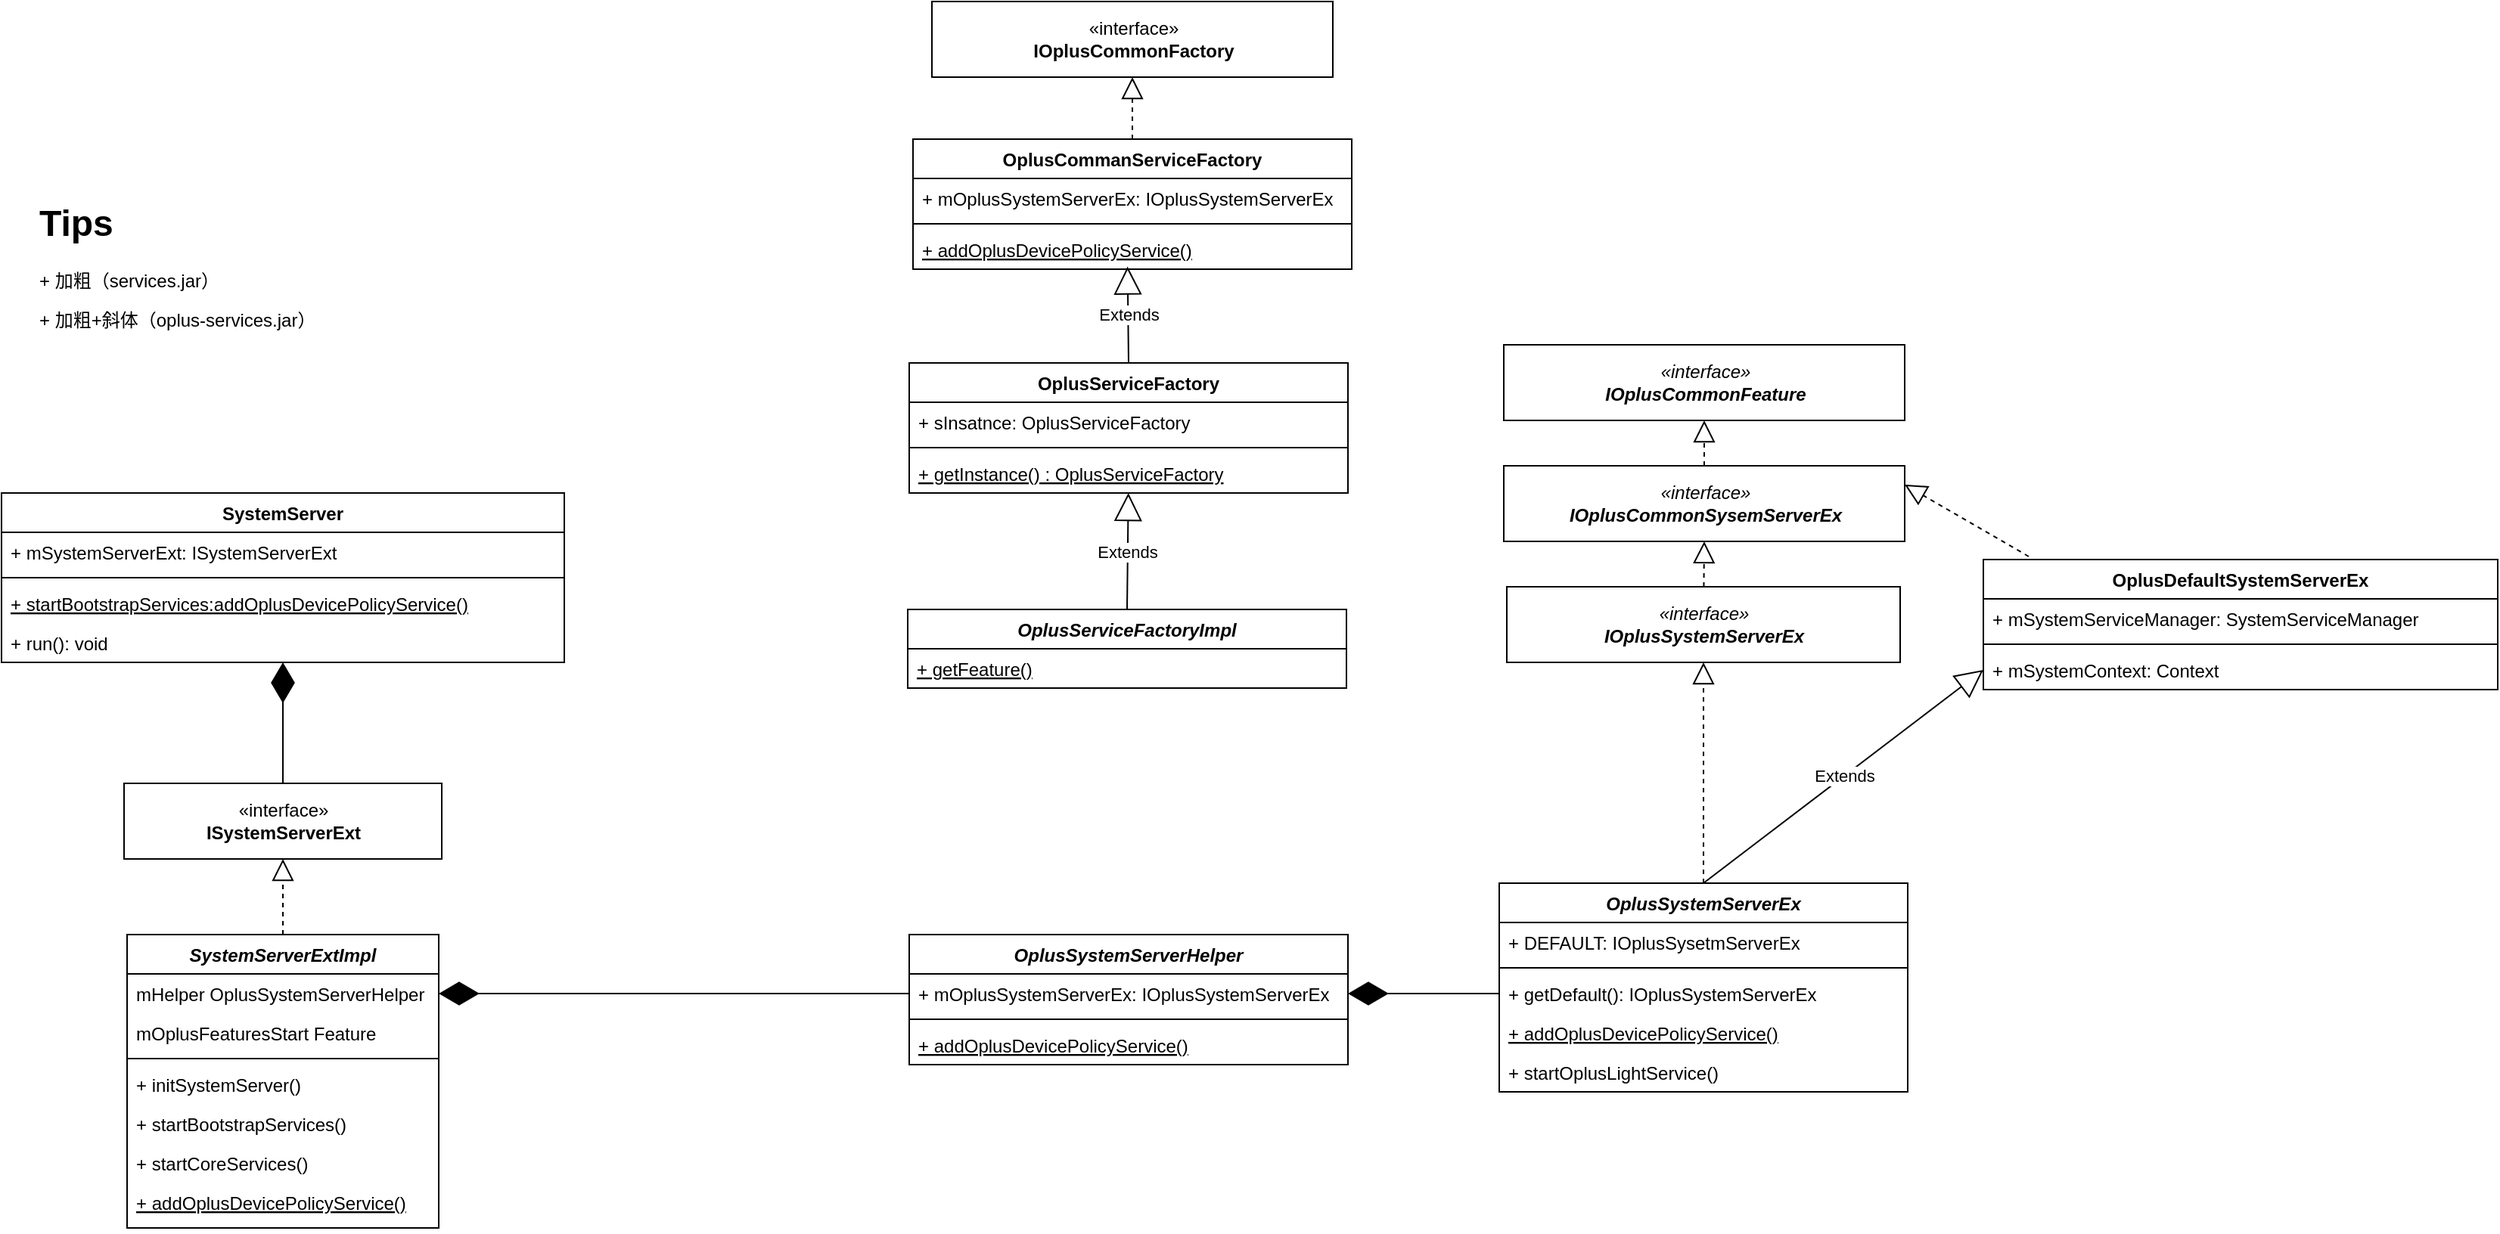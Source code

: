 <mxfile version="20.5.1" type="github">
  <diagram id="C5RBs43oDa-KdzZeNtuy" name="Page-1">
    <mxGraphModel dx="1650" dy="1703" grid="1" gridSize="10" guides="1" tooltips="1" connect="1" arrows="1" fold="1" page="1" pageScale="1" pageWidth="827" pageHeight="1169" math="0" shadow="0">
      <root>
        <mxCell id="WIyWlLk6GJQsqaUBKTNV-0" />
        <mxCell id="WIyWlLk6GJQsqaUBKTNV-1" parent="WIyWlLk6GJQsqaUBKTNV-0" />
        <mxCell id="zkfFHV4jXpPFQw0GAbJ--6" value="SystemServerExtImpl" style="swimlane;fontStyle=3;align=center;verticalAlign=top;childLayout=stackLayout;horizontal=1;startSize=26;horizontalStack=0;resizeParent=1;resizeLast=0;collapsible=1;marginBottom=0;rounded=0;shadow=0;strokeWidth=1;" parent="WIyWlLk6GJQsqaUBKTNV-1" vertex="1">
          <mxGeometry x="-147" y="260" width="206" height="194" as="geometry">
            <mxRectangle x="120" y="360" width="160" height="26" as="alternateBounds" />
          </mxGeometry>
        </mxCell>
        <mxCell id="zkfFHV4jXpPFQw0GAbJ--7" value="mHelper OplusSystemServerHelper" style="text;align=left;verticalAlign=top;spacingLeft=4;spacingRight=4;overflow=hidden;rotatable=0;points=[[0,0.5],[1,0.5]];portConstraint=eastwest;" parent="zkfFHV4jXpPFQw0GAbJ--6" vertex="1">
          <mxGeometry y="26" width="206" height="26" as="geometry" />
        </mxCell>
        <mxCell id="zkfFHV4jXpPFQw0GAbJ--8" value="mOplusFeaturesStart Feature" style="text;align=left;verticalAlign=top;spacingLeft=4;spacingRight=4;overflow=hidden;rotatable=0;points=[[0,0.5],[1,0.5]];portConstraint=eastwest;rounded=0;shadow=0;html=0;" parent="zkfFHV4jXpPFQw0GAbJ--6" vertex="1">
          <mxGeometry y="52" width="206" height="26" as="geometry" />
        </mxCell>
        <mxCell id="zkfFHV4jXpPFQw0GAbJ--9" value="" style="line;html=1;strokeWidth=1;align=left;verticalAlign=middle;spacingTop=-1;spacingLeft=3;spacingRight=3;rotatable=0;labelPosition=right;points=[];portConstraint=eastwest;" parent="zkfFHV4jXpPFQw0GAbJ--6" vertex="1">
          <mxGeometry y="78" width="206" height="8" as="geometry" />
        </mxCell>
        <mxCell id="zkfFHV4jXpPFQw0GAbJ--10" value="+ initSystemServer()" style="text;align=left;verticalAlign=top;spacingLeft=4;spacingRight=4;overflow=hidden;rotatable=0;points=[[0,0.5],[1,0.5]];portConstraint=eastwest;fontStyle=0" parent="zkfFHV4jXpPFQw0GAbJ--6" vertex="1">
          <mxGeometry y="86" width="206" height="26" as="geometry" />
        </mxCell>
        <mxCell id="zkfFHV4jXpPFQw0GAbJ--11" value="+ startBootstrapServices()" style="text;align=left;verticalAlign=top;spacingLeft=4;spacingRight=4;overflow=hidden;rotatable=0;points=[[0,0.5],[1,0.5]];portConstraint=eastwest;" parent="zkfFHV4jXpPFQw0GAbJ--6" vertex="1">
          <mxGeometry y="112" width="206" height="26" as="geometry" />
        </mxCell>
        <mxCell id="eX9UmPd5lJKmrZ-AF5zG-4" value="+ startCoreServices()" style="text;align=left;verticalAlign=top;spacingLeft=4;spacingRight=4;overflow=hidden;rotatable=0;points=[[0,0.5],[1,0.5]];portConstraint=eastwest;" vertex="1" parent="zkfFHV4jXpPFQw0GAbJ--6">
          <mxGeometry y="138" width="206" height="26" as="geometry" />
        </mxCell>
        <mxCell id="eX9UmPd5lJKmrZ-AF5zG-5" value="+ addOplusDevicePolicyService()" style="text;align=left;verticalAlign=top;spacingLeft=4;spacingRight=4;overflow=hidden;rotatable=0;points=[[0,0.5],[1,0.5]];portConstraint=eastwest;fontStyle=4" vertex="1" parent="zkfFHV4jXpPFQw0GAbJ--6">
          <mxGeometry y="164" width="206" height="30" as="geometry" />
        </mxCell>
        <object label="«interface»&lt;br&gt;&lt;b&gt;ISystemServerExt&lt;br&gt;&lt;/b&gt;" id="eX9UmPd5lJKmrZ-AF5zG-0">
          <mxCell style="html=1;" vertex="1" parent="WIyWlLk6GJQsqaUBKTNV-1">
            <mxGeometry x="-149" y="160" width="210" height="50" as="geometry" />
          </mxCell>
        </object>
        <mxCell id="eX9UmPd5lJKmrZ-AF5zG-6" value="SystemServer" style="swimlane;fontStyle=1;align=center;verticalAlign=top;childLayout=stackLayout;horizontal=1;startSize=26;horizontalStack=0;resizeParent=1;resizeParentMax=0;resizeLast=0;collapsible=1;marginBottom=0;" vertex="1" parent="WIyWlLk6GJQsqaUBKTNV-1">
          <mxGeometry x="-230" y="-32" width="372" height="112" as="geometry" />
        </mxCell>
        <mxCell id="eX9UmPd5lJKmrZ-AF5zG-7" value="+ mSystemServerExt: ISystemServerExt" style="text;strokeColor=none;fillColor=none;align=left;verticalAlign=top;spacingLeft=4;spacingRight=4;overflow=hidden;rotatable=0;points=[[0,0.5],[1,0.5]];portConstraint=eastwest;" vertex="1" parent="eX9UmPd5lJKmrZ-AF5zG-6">
          <mxGeometry y="26" width="372" height="26" as="geometry" />
        </mxCell>
        <mxCell id="eX9UmPd5lJKmrZ-AF5zG-8" value="" style="line;strokeWidth=1;fillColor=none;align=left;verticalAlign=middle;spacingTop=-1;spacingLeft=3;spacingRight=3;rotatable=0;labelPosition=right;points=[];portConstraint=eastwest;strokeColor=inherit;" vertex="1" parent="eX9UmPd5lJKmrZ-AF5zG-6">
          <mxGeometry y="52" width="372" height="8" as="geometry" />
        </mxCell>
        <mxCell id="eX9UmPd5lJKmrZ-AF5zG-29" value="+ startBootstrapServices:addOplusDevicePolicyService()" style="text;strokeColor=none;fillColor=none;align=left;verticalAlign=top;spacingLeft=4;spacingRight=4;overflow=hidden;rotatable=0;points=[[0,0.5],[1,0.5]];portConstraint=eastwest;fontStyle=4" vertex="1" parent="eX9UmPd5lJKmrZ-AF5zG-6">
          <mxGeometry y="60" width="372" height="26" as="geometry" />
        </mxCell>
        <mxCell id="eX9UmPd5lJKmrZ-AF5zG-9" value="+ run(): void" style="text;strokeColor=none;fillColor=none;align=left;verticalAlign=top;spacingLeft=4;spacingRight=4;overflow=hidden;rotatable=0;points=[[0,0.5],[1,0.5]];portConstraint=eastwest;" vertex="1" parent="eX9UmPd5lJKmrZ-AF5zG-6">
          <mxGeometry y="86" width="372" height="26" as="geometry" />
        </mxCell>
        <mxCell id="eX9UmPd5lJKmrZ-AF5zG-11" value="" style="endArrow=diamondThin;endFill=1;endSize=24;html=1;rounded=0;exitX=0.5;exitY=0;exitDx=0;exitDy=0;" edge="1" parent="WIyWlLk6GJQsqaUBKTNV-1" source="eX9UmPd5lJKmrZ-AF5zG-0" target="eX9UmPd5lJKmrZ-AF5zG-9">
          <mxGeometry width="160" relative="1" as="geometry">
            <mxPoint x="-227" y="280" as="sourcePoint" />
            <mxPoint x="-67" y="280" as="targetPoint" />
          </mxGeometry>
        </mxCell>
        <mxCell id="eX9UmPd5lJKmrZ-AF5zG-12" value="OplusSystemServerHelper" style="swimlane;fontStyle=3;align=center;verticalAlign=top;childLayout=stackLayout;horizontal=1;startSize=26;horizontalStack=0;resizeParent=1;resizeParentMax=0;resizeLast=0;collapsible=1;marginBottom=0;" vertex="1" parent="WIyWlLk6GJQsqaUBKTNV-1">
          <mxGeometry x="370" y="260" width="290" height="86" as="geometry" />
        </mxCell>
        <mxCell id="eX9UmPd5lJKmrZ-AF5zG-13" value="+ mOplusSystemServerEx: IOplusSystemServerEx" style="text;strokeColor=none;fillColor=none;align=left;verticalAlign=top;spacingLeft=4;spacingRight=4;overflow=hidden;rotatable=0;points=[[0,0.5],[1,0.5]];portConstraint=eastwest;" vertex="1" parent="eX9UmPd5lJKmrZ-AF5zG-12">
          <mxGeometry y="26" width="290" height="26" as="geometry" />
        </mxCell>
        <mxCell id="eX9UmPd5lJKmrZ-AF5zG-14" value="" style="line;strokeWidth=1;fillColor=none;align=left;verticalAlign=middle;spacingTop=-1;spacingLeft=3;spacingRight=3;rotatable=0;labelPosition=right;points=[];portConstraint=eastwest;strokeColor=inherit;" vertex="1" parent="eX9UmPd5lJKmrZ-AF5zG-12">
          <mxGeometry y="52" width="290" height="8" as="geometry" />
        </mxCell>
        <mxCell id="eX9UmPd5lJKmrZ-AF5zG-15" value="+ addOplusDevicePolicyService()" style="text;strokeColor=none;fillColor=none;align=left;verticalAlign=top;spacingLeft=4;spacingRight=4;overflow=hidden;rotatable=0;points=[[0,0.5],[1,0.5]];portConstraint=eastwest;fontStyle=4" vertex="1" parent="eX9UmPd5lJKmrZ-AF5zG-12">
          <mxGeometry y="60" width="290" height="26" as="geometry" />
        </mxCell>
        <mxCell id="eX9UmPd5lJKmrZ-AF5zG-16" value="&lt;i&gt;«interface»&lt;br&gt;&lt;b&gt;IOplusSystemServerEx&lt;/b&gt;&lt;/i&gt;" style="html=1;" vertex="1" parent="WIyWlLk6GJQsqaUBKTNV-1">
          <mxGeometry x="765" y="30" width="260" height="50" as="geometry" />
        </mxCell>
        <mxCell id="eX9UmPd5lJKmrZ-AF5zG-17" value="" style="endArrow=diamondThin;endFill=1;endSize=24;html=1;rounded=0;exitX=0;exitY=0.5;exitDx=0;exitDy=0;entryX=1;entryY=0.5;entryDx=0;entryDy=0;" edge="1" parent="WIyWlLk6GJQsqaUBKTNV-1" source="eX9UmPd5lJKmrZ-AF5zG-13" target="zkfFHV4jXpPFQw0GAbJ--7">
          <mxGeometry width="160" relative="1" as="geometry">
            <mxPoint x="435" y="270" as="sourcePoint" />
            <mxPoint x="356.0" y="270" as="targetPoint" />
          </mxGeometry>
        </mxCell>
        <mxCell id="eX9UmPd5lJKmrZ-AF5zG-18" value="OplusSystemServerEx" style="swimlane;fontStyle=3;align=center;verticalAlign=top;childLayout=stackLayout;horizontal=1;startSize=26;horizontalStack=0;resizeParent=1;resizeParentMax=0;resizeLast=0;collapsible=1;marginBottom=0;" vertex="1" parent="WIyWlLk6GJQsqaUBKTNV-1">
          <mxGeometry x="760" y="226" width="270" height="138" as="geometry" />
        </mxCell>
        <mxCell id="eX9UmPd5lJKmrZ-AF5zG-19" value="+ DEFAULT: IOplusSysetmServerEx" style="text;strokeColor=none;fillColor=none;align=left;verticalAlign=top;spacingLeft=4;spacingRight=4;overflow=hidden;rotatable=0;points=[[0,0.5],[1,0.5]];portConstraint=eastwest;" vertex="1" parent="eX9UmPd5lJKmrZ-AF5zG-18">
          <mxGeometry y="26" width="270" height="26" as="geometry" />
        </mxCell>
        <mxCell id="eX9UmPd5lJKmrZ-AF5zG-20" value="" style="line;strokeWidth=1;fillColor=none;align=left;verticalAlign=middle;spacingTop=-1;spacingLeft=3;spacingRight=3;rotatable=0;labelPosition=right;points=[];portConstraint=eastwest;strokeColor=inherit;" vertex="1" parent="eX9UmPd5lJKmrZ-AF5zG-18">
          <mxGeometry y="52" width="270" height="8" as="geometry" />
        </mxCell>
        <mxCell id="eX9UmPd5lJKmrZ-AF5zG-21" value="+ getDefault(): IOplusSystemServerEx" style="text;strokeColor=none;fillColor=none;align=left;verticalAlign=top;spacingLeft=4;spacingRight=4;overflow=hidden;rotatable=0;points=[[0,0.5],[1,0.5]];portConstraint=eastwest;" vertex="1" parent="eX9UmPd5lJKmrZ-AF5zG-18">
          <mxGeometry y="60" width="270" height="26" as="geometry" />
        </mxCell>
        <mxCell id="eX9UmPd5lJKmrZ-AF5zG-25" value="+ addOplusDevicePolicyService()" style="text;strokeColor=none;fillColor=none;align=left;verticalAlign=top;spacingLeft=4;spacingRight=4;overflow=hidden;rotatable=0;points=[[0,0.5],[1,0.5]];portConstraint=eastwest;fontStyle=4" vertex="1" parent="eX9UmPd5lJKmrZ-AF5zG-18">
          <mxGeometry y="86" width="270" height="26" as="geometry" />
        </mxCell>
        <mxCell id="eX9UmPd5lJKmrZ-AF5zG-26" value="+ startOplusLightService()" style="text;strokeColor=none;fillColor=none;align=left;verticalAlign=top;spacingLeft=4;spacingRight=4;overflow=hidden;rotatable=0;points=[[0,0.5],[1,0.5]];portConstraint=eastwest;" vertex="1" parent="eX9UmPd5lJKmrZ-AF5zG-18">
          <mxGeometry y="112" width="270" height="26" as="geometry" />
        </mxCell>
        <mxCell id="eX9UmPd5lJKmrZ-AF5zG-23" value="" style="endArrow=block;dashed=1;endFill=0;endSize=12;html=1;rounded=0;entryX=0.5;entryY=1;entryDx=0;entryDy=0;" edge="1" parent="WIyWlLk6GJQsqaUBKTNV-1" source="eX9UmPd5lJKmrZ-AF5zG-18" target="eX9UmPd5lJKmrZ-AF5zG-16">
          <mxGeometry width="160" relative="1" as="geometry">
            <mxPoint x="500" y="150" as="sourcePoint" />
            <mxPoint x="660" y="150" as="targetPoint" />
          </mxGeometry>
        </mxCell>
        <mxCell id="eX9UmPd5lJKmrZ-AF5zG-24" value="" style="endArrow=block;dashed=1;endFill=0;endSize=12;html=1;rounded=0;exitX=0.5;exitY=0;exitDx=0;exitDy=0;entryX=0.5;entryY=1;entryDx=0;entryDy=0;" edge="1" parent="WIyWlLk6GJQsqaUBKTNV-1" source="zkfFHV4jXpPFQw0GAbJ--6" target="eX9UmPd5lJKmrZ-AF5zG-0">
          <mxGeometry width="160" relative="1" as="geometry">
            <mxPoint x="63" y="200" as="sourcePoint" />
            <mxPoint x="167" y="140" as="targetPoint" />
          </mxGeometry>
        </mxCell>
        <mxCell id="eX9UmPd5lJKmrZ-AF5zG-28" value="" style="endArrow=diamondThin;endFill=1;endSize=24;html=1;rounded=0;entryX=1;entryY=0.5;entryDx=0;entryDy=0;exitX=0;exitY=0.5;exitDx=0;exitDy=0;" edge="1" parent="WIyWlLk6GJQsqaUBKTNV-1" source="eX9UmPd5lJKmrZ-AF5zG-21" target="eX9UmPd5lJKmrZ-AF5zG-13">
          <mxGeometry width="160" relative="1" as="geometry">
            <mxPoint x="750" y="270" as="sourcePoint" />
            <mxPoint x="910" y="420" as="targetPoint" />
          </mxGeometry>
        </mxCell>
        <mxCell id="eX9UmPd5lJKmrZ-AF5zG-34" value="&lt;i&gt;«interface»&lt;br&gt;&lt;b&gt;IOplusCommonSysemServerEx&lt;/b&gt;&lt;/i&gt;" style="html=1;" vertex="1" parent="WIyWlLk6GJQsqaUBKTNV-1">
          <mxGeometry x="763" y="-50" width="265" height="50" as="geometry" />
        </mxCell>
        <mxCell id="eX9UmPd5lJKmrZ-AF5zG-35" value="&lt;i&gt;«interface»&lt;br&gt;&lt;b&gt;IOplusCommonFeature&lt;/b&gt;&lt;/i&gt;" style="html=1;" vertex="1" parent="WIyWlLk6GJQsqaUBKTNV-1">
          <mxGeometry x="763" y="-130" width="265" height="50" as="geometry" />
        </mxCell>
        <mxCell id="eX9UmPd5lJKmrZ-AF5zG-36" value="" style="endArrow=block;dashed=1;endFill=0;endSize=12;html=1;rounded=0;entryX=0.5;entryY=1;entryDx=0;entryDy=0;" edge="1" parent="WIyWlLk6GJQsqaUBKTNV-1" source="eX9UmPd5lJKmrZ-AF5zG-16" target="eX9UmPd5lJKmrZ-AF5zG-34">
          <mxGeometry width="160" relative="1" as="geometry">
            <mxPoint x="898" y="30" as="sourcePoint" />
            <mxPoint x="905" y="90" as="targetPoint" />
          </mxGeometry>
        </mxCell>
        <mxCell id="eX9UmPd5lJKmrZ-AF5zG-38" value="" style="endArrow=block;dashed=1;endFill=0;endSize=12;html=1;rounded=0;entryX=0.5;entryY=1;entryDx=0;entryDy=0;exitX=0.5;exitY=0;exitDx=0;exitDy=0;" edge="1" parent="WIyWlLk6GJQsqaUBKTNV-1" source="eX9UmPd5lJKmrZ-AF5zG-34" target="eX9UmPd5lJKmrZ-AF5zG-35">
          <mxGeometry width="160" relative="1" as="geometry">
            <mxPoint x="905.227" y="40" as="sourcePoint" />
            <mxPoint x="905.5" y="10" as="targetPoint" />
          </mxGeometry>
        </mxCell>
        <mxCell id="eX9UmPd5lJKmrZ-AF5zG-41" value="OplusDefaultSystemServerEx" style="swimlane;fontStyle=1;align=center;verticalAlign=top;childLayout=stackLayout;horizontal=1;startSize=26;horizontalStack=0;resizeParent=1;resizeParentMax=0;resizeLast=0;collapsible=1;marginBottom=0;" vertex="1" parent="WIyWlLk6GJQsqaUBKTNV-1">
          <mxGeometry x="1080" y="12" width="340" height="86" as="geometry" />
        </mxCell>
        <mxCell id="eX9UmPd5lJKmrZ-AF5zG-42" value="+ mSystemServiceManager: SystemServiceManager" style="text;strokeColor=none;fillColor=none;align=left;verticalAlign=top;spacingLeft=4;spacingRight=4;overflow=hidden;rotatable=0;points=[[0,0.5],[1,0.5]];portConstraint=eastwest;" vertex="1" parent="eX9UmPd5lJKmrZ-AF5zG-41">
          <mxGeometry y="26" width="340" height="26" as="geometry" />
        </mxCell>
        <mxCell id="eX9UmPd5lJKmrZ-AF5zG-43" value="" style="line;strokeWidth=1;fillColor=none;align=left;verticalAlign=middle;spacingTop=-1;spacingLeft=3;spacingRight=3;rotatable=0;labelPosition=right;points=[];portConstraint=eastwest;strokeColor=inherit;" vertex="1" parent="eX9UmPd5lJKmrZ-AF5zG-41">
          <mxGeometry y="52" width="340" height="8" as="geometry" />
        </mxCell>
        <mxCell id="eX9UmPd5lJKmrZ-AF5zG-44" value="+ mSystemContext: Context" style="text;strokeColor=none;fillColor=none;align=left;verticalAlign=top;spacingLeft=4;spacingRight=4;overflow=hidden;rotatable=0;points=[[0,0.5],[1,0.5]];portConstraint=eastwest;" vertex="1" parent="eX9UmPd5lJKmrZ-AF5zG-41">
          <mxGeometry y="60" width="340" height="26" as="geometry" />
        </mxCell>
        <mxCell id="eX9UmPd5lJKmrZ-AF5zG-45" value="Extends" style="endArrow=block;endSize=16;endFill=0;html=1;rounded=0;exitX=0.5;exitY=0;exitDx=0;exitDy=0;entryX=0;entryY=0.5;entryDx=0;entryDy=0;" edge="1" parent="WIyWlLk6GJQsqaUBKTNV-1" source="eX9UmPd5lJKmrZ-AF5zG-18" target="eX9UmPd5lJKmrZ-AF5zG-44">
          <mxGeometry width="160" relative="1" as="geometry">
            <mxPoint x="740" y="70" as="sourcePoint" />
            <mxPoint x="605" y="140" as="targetPoint" />
          </mxGeometry>
        </mxCell>
        <mxCell id="eX9UmPd5lJKmrZ-AF5zG-49" value="" style="endArrow=block;dashed=1;endFill=0;endSize=12;html=1;rounded=0;entryX=1;entryY=0.25;entryDx=0;entryDy=0;" edge="1" parent="WIyWlLk6GJQsqaUBKTNV-1" target="eX9UmPd5lJKmrZ-AF5zG-34">
          <mxGeometry width="160" relative="1" as="geometry">
            <mxPoint x="1110" y="10" as="sourcePoint" />
            <mxPoint x="905" y="90" as="targetPoint" />
          </mxGeometry>
        </mxCell>
        <mxCell id="eX9UmPd5lJKmrZ-AF5zG-50" value="«interface»&lt;br&gt;&lt;b&gt;IOplusCommonFactory&lt;/b&gt;" style="html=1;" vertex="1" parent="WIyWlLk6GJQsqaUBKTNV-1">
          <mxGeometry x="385" y="-357" width="265" height="50" as="geometry" />
        </mxCell>
        <mxCell id="eX9UmPd5lJKmrZ-AF5zG-51" value="OplusCommanServiceFactory" style="swimlane;fontStyle=1;align=center;verticalAlign=top;childLayout=stackLayout;horizontal=1;startSize=26;horizontalStack=0;resizeParent=1;resizeParentMax=0;resizeLast=0;collapsible=1;marginBottom=0;" vertex="1" parent="WIyWlLk6GJQsqaUBKTNV-1">
          <mxGeometry x="372.5" y="-266" width="290" height="86" as="geometry" />
        </mxCell>
        <mxCell id="eX9UmPd5lJKmrZ-AF5zG-52" value="+ mOplusSystemServerEx: IOplusSystemServerEx" style="text;strokeColor=none;fillColor=none;align=left;verticalAlign=top;spacingLeft=4;spacingRight=4;overflow=hidden;rotatable=0;points=[[0,0.5],[1,0.5]];portConstraint=eastwest;" vertex="1" parent="eX9UmPd5lJKmrZ-AF5zG-51">
          <mxGeometry y="26" width="290" height="26" as="geometry" />
        </mxCell>
        <mxCell id="eX9UmPd5lJKmrZ-AF5zG-53" value="" style="line;strokeWidth=1;fillColor=none;align=left;verticalAlign=middle;spacingTop=-1;spacingLeft=3;spacingRight=3;rotatable=0;labelPosition=right;points=[];portConstraint=eastwest;strokeColor=inherit;" vertex="1" parent="eX9UmPd5lJKmrZ-AF5zG-51">
          <mxGeometry y="52" width="290" height="8" as="geometry" />
        </mxCell>
        <mxCell id="eX9UmPd5lJKmrZ-AF5zG-54" value="+ addOplusDevicePolicyService()" style="text;strokeColor=none;fillColor=none;align=left;verticalAlign=top;spacingLeft=4;spacingRight=4;overflow=hidden;rotatable=0;points=[[0,0.5],[1,0.5]];portConstraint=eastwest;fontStyle=4" vertex="1" parent="eX9UmPd5lJKmrZ-AF5zG-51">
          <mxGeometry y="60" width="290" height="26" as="geometry" />
        </mxCell>
        <mxCell id="eX9UmPd5lJKmrZ-AF5zG-55" value="" style="endArrow=block;dashed=1;endFill=0;endSize=12;html=1;rounded=0;entryX=0.5;entryY=1;entryDx=0;entryDy=0;exitX=0.5;exitY=0;exitDx=0;exitDy=0;" edge="1" parent="WIyWlLk6GJQsqaUBKTNV-1" source="eX9UmPd5lJKmrZ-AF5zG-51" target="eX9UmPd5lJKmrZ-AF5zG-50">
          <mxGeometry width="160" relative="1" as="geometry">
            <mxPoint x="920.5" y="-256" as="sourcePoint" />
            <mxPoint x="920.5" y="-286" as="targetPoint" />
          </mxGeometry>
        </mxCell>
        <mxCell id="eX9UmPd5lJKmrZ-AF5zG-57" value="&lt;h1&gt;Tips&lt;/h1&gt;&lt;p&gt;+ 加粗（services.jar）&lt;/p&gt;&lt;p&gt;+ 加粗+斜体（oplus-services.jar）&lt;/p&gt;" style="text;html=1;strokeColor=none;fillColor=none;spacing=5;spacingTop=-20;whiteSpace=wrap;overflow=hidden;rounded=0;" vertex="1" parent="WIyWlLk6GJQsqaUBKTNV-1">
          <mxGeometry x="-210" y="-230" width="260" height="120" as="geometry" />
        </mxCell>
        <mxCell id="eX9UmPd5lJKmrZ-AF5zG-58" value="OplusServiceFactory" style="swimlane;fontStyle=1;align=center;verticalAlign=top;childLayout=stackLayout;horizontal=1;startSize=26;horizontalStack=0;resizeParent=1;resizeParentMax=0;resizeLast=0;collapsible=1;marginBottom=0;" vertex="1" parent="WIyWlLk6GJQsqaUBKTNV-1">
          <mxGeometry x="370" y="-118" width="290" height="86" as="geometry" />
        </mxCell>
        <mxCell id="eX9UmPd5lJKmrZ-AF5zG-59" value="+ sInsatnce: OplusServiceFactory" style="text;strokeColor=none;fillColor=none;align=left;verticalAlign=top;spacingLeft=4;spacingRight=4;overflow=hidden;rotatable=0;points=[[0,0.5],[1,0.5]];portConstraint=eastwest;" vertex="1" parent="eX9UmPd5lJKmrZ-AF5zG-58">
          <mxGeometry y="26" width="290" height="26" as="geometry" />
        </mxCell>
        <mxCell id="eX9UmPd5lJKmrZ-AF5zG-60" value="" style="line;strokeWidth=1;fillColor=none;align=left;verticalAlign=middle;spacingTop=-1;spacingLeft=3;spacingRight=3;rotatable=0;labelPosition=right;points=[];portConstraint=eastwest;strokeColor=inherit;" vertex="1" parent="eX9UmPd5lJKmrZ-AF5zG-58">
          <mxGeometry y="52" width="290" height="8" as="geometry" />
        </mxCell>
        <mxCell id="eX9UmPd5lJKmrZ-AF5zG-61" value="+ getInstance() : OplusServiceFactory" style="text;strokeColor=none;fillColor=none;align=left;verticalAlign=top;spacingLeft=4;spacingRight=4;overflow=hidden;rotatable=0;points=[[0,0.5],[1,0.5]];portConstraint=eastwest;fontStyle=4" vertex="1" parent="eX9UmPd5lJKmrZ-AF5zG-58">
          <mxGeometry y="60" width="290" height="26" as="geometry" />
        </mxCell>
        <mxCell id="eX9UmPd5lJKmrZ-AF5zG-62" value="Extends" style="endArrow=block;endSize=16;endFill=0;html=1;rounded=0;exitX=0.5;exitY=0;exitDx=0;exitDy=0;entryX=0.489;entryY=0.933;entryDx=0;entryDy=0;entryPerimeter=0;" edge="1" parent="WIyWlLk6GJQsqaUBKTNV-1" source="eX9UmPd5lJKmrZ-AF5zG-58" target="eX9UmPd5lJKmrZ-AF5zG-54">
          <mxGeometry width="160" relative="1" as="geometry">
            <mxPoint x="920" y="20" as="sourcePoint" />
            <mxPoint x="1105" y="-121" as="targetPoint" />
          </mxGeometry>
        </mxCell>
        <mxCell id="eX9UmPd5lJKmrZ-AF5zG-63" value="OplusServiceFactoryImpl" style="swimlane;fontStyle=3;align=center;verticalAlign=top;childLayout=stackLayout;horizontal=1;startSize=26;horizontalStack=0;resizeParent=1;resizeParentMax=0;resizeLast=0;collapsible=1;marginBottom=0;" vertex="1" parent="WIyWlLk6GJQsqaUBKTNV-1">
          <mxGeometry x="369" y="45" width="290" height="52" as="geometry" />
        </mxCell>
        <mxCell id="eX9UmPd5lJKmrZ-AF5zG-66" value="+ getFeature()" style="text;strokeColor=none;fillColor=none;align=left;verticalAlign=top;spacingLeft=4;spacingRight=4;overflow=hidden;rotatable=0;points=[[0,0.5],[1,0.5]];portConstraint=eastwest;fontStyle=4" vertex="1" parent="eX9UmPd5lJKmrZ-AF5zG-63">
          <mxGeometry y="26" width="290" height="26" as="geometry" />
        </mxCell>
        <mxCell id="eX9UmPd5lJKmrZ-AF5zG-67" value="Extends" style="endArrow=block;endSize=16;endFill=0;html=1;rounded=0;exitX=0.5;exitY=0;exitDx=0;exitDy=0;" edge="1" parent="WIyWlLk6GJQsqaUBKTNV-1" source="eX9UmPd5lJKmrZ-AF5zG-63" target="eX9UmPd5lJKmrZ-AF5zG-61">
          <mxGeometry width="160" relative="1" as="geometry">
            <mxPoint x="525" y="-108" as="sourcePoint" />
            <mxPoint x="500" y="-50" as="targetPoint" />
          </mxGeometry>
        </mxCell>
      </root>
    </mxGraphModel>
  </diagram>
</mxfile>

